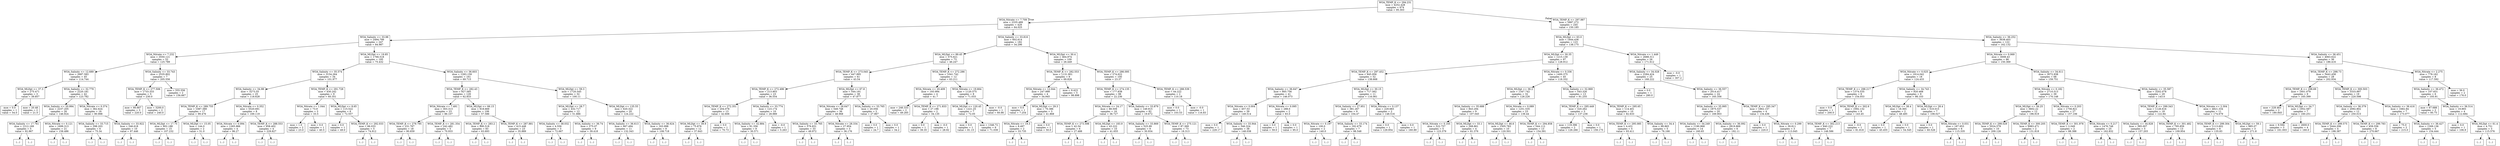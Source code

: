 digraph Tree {
node [shape=box] ;
0 [label="WOA_TEMP_K <= 294.231\nmse = 4252.428\nsamples = 674\nvalue = 95.303"] ;
1 [label="WOA_Nitrate <= 7.709\nmse = 2335.489\nsamples = 429\nvalue = 64.025"] ;
0 -> 1 [labeldistance=2.5, labelangle=45, headlabel="True"] ;
2 [label="WOA_Salinity <= 33.98\nmse = 2494.799\nsamples = 247\nvalue = 84.987"] ;
1 -> 2 ;
3 [label="WOA_Nitrate <= 7.232\nmse = 3550.121\nsamples = 52\nvalue = 125.789"] ;
2 -> 3 ;
4 [label="WOA_Salinity <= 12.689\nmse = 2687.583\nsamples = 45\nvalue = 114.744"] ;
3 -> 4 ;
5 [label="WOA_MLDpt <= 37.3\nmse = 275.471\nsamples = 3\nvalue = 39.857"] ;
4 -> 5 ;
6 [label="mse = 0.0\nsamples = 1\nvalue = 54.0"] ;
5 -> 6 ;
7 [label="mse = 20.48\nsamples = 2\nvalue = 21.0"] ;
5 -> 7 ;
8 [label="WOA_Salinity <= 32.779\nmse = 2220.181\nsamples = 42\nvalue = 123.782"] ;
4 -> 8 ;
9 [label="WOA_Salinity <= 20.994\nmse = 2237.205\nsamples = 26\nvalue = 146.924"] ;
8 -> 9 ;
10 [label="WOA_Salinity <= 17.761\nmse = 1212.169\nsamples = 5\nvalue = 92.967"] ;
9 -> 10 ;
11 [label="(...)"] ;
10 -> 11 ;
14 [label="(...)"] ;
10 -> 14 ;
17 [label="WOA_Nitrate <= 0.121\nmse = 1699.313\nsamples = 21\nvalue = 158.486"] ;
9 -> 17 ;
18 [label="(...)"] ;
17 -> 18 ;
21 [label="(...)"] ;
17 -> 21 ;
52 [label="WOA_Nitrate <= 0.374\nmse = 362.624\nsamples = 16\nvalue = 90.998"] ;
8 -> 52 ;
53 [label="WOA_Salinity <= 33.715\nmse = 298.203\nsamples = 6\nvalue = 75.34"] ;
52 -> 53 ;
54 [label="(...)"] ;
53 -> 54 ;
59 [label="(...)"] ;
53 -> 59 ;
60 [label="WOA_Salinity <= 33.922\nmse = 246.618\nsamples = 10\nvalue = 97.446"] ;
52 -> 60 ;
61 [label="(...)"] ;
60 -> 61 ;
76 [label="(...)"] ;
60 -> 76 ;
79 [label="WOA_Salinity <= 33.743\nmse = 2535.802\nsamples = 7\nvalue = 205.556"] ;
3 -> 79 ;
80 [label="WOA_TEMP_K <= 277.506\nmse = 1733.333\nsamples = 5\nvalue = 230.0"] ;
79 -> 80 ;
81 [label="mse = 66.667\nsamples = 3\nvalue = 220.0"] ;
80 -> 81 ;
82 [label="mse = 3200.0\nsamples = 2\nvalue = 240.0"] ;
80 -> 82 ;
83 [label="mse = 555.556\nsamples = 2\nvalue = 156.667"] ;
79 -> 83 ;
84 [label="WOA_MLDpt <= 19.85\nmse = 1766.518\nsamples = 195\nvalue = 75.432"] ;
2 -> 84 ;
85 [label="WOA_Salinity <= 35.574\nmse = 3154.264\nsamples = 34\nvalue = 101.977"] ;
84 -> 85 ;
86 [label="WOA_Salinity <= 34.98\nmse = 3273.55\nsamples = 25\nvalue = 118.628"] ;
85 -> 86 ;
87 [label="WOA_TEMP_K <= 289.755\nmse = 1087.389\nsamples = 17\nvalue = 99.476"] ;
86 -> 87 ;
88 [label="WOA_MLDpt <= 17.75\nmse = 802.188\nsamples = 15\nvalue = 107.232"] ;
87 -> 88 ;
89 [label="(...)"] ;
88 -> 89 ;
110 [label="(...)"] ;
88 -> 110 ;
115 [label="WOA_MLDpt <= 15.05\nmse = 144.0\nsamples = 2\nvalue = 51.0"] ;
87 -> 115 ;
116 [label="(...)"] ;
115 -> 116 ;
117 [label="(...)"] ;
115 -> 117 ;
118 [label="WOA_Nitrate <= 0.352\nmse = 5520.691\nsamples = 8\nvalue = 169.119"] ;
86 -> 118 ;
119 [label="WOA_Nitrate <= 0.094\nmse = 1265.966\nsamples = 4\nvalue = 96.27"] ;
118 -> 119 ;
120 [label="(...)"] ;
119 -> 120 ;
121 [label="(...)"] ;
119 -> 121 ;
124 [label="WOA_TEMP_K <= 288.553\nmse = 958.402\nsamples = 4\nvalue = 229.827"] ;
118 -> 124 ;
125 [label="(...)"] ;
124 -> 125 ;
126 [label="(...)"] ;
124 -> 126 ;
131 [label="WOA_TEMP_K <= 291.728\nmse = 430.242\nsamples = 9\nvalue = 60.351"] ;
85 -> 131 ;
132 [label="WOA_Nitrate <= 1.044\nmse = 73.9\nsamples = 3\nvalue = 33.5"] ;
131 -> 132 ;
133 [label="mse = 1.0\nsamples = 2\nvalue = 23.0"] ;
132 -> 133 ;
134 [label="mse = 0.0\nsamples = 1\nvalue = 40.5"] ;
132 -> 134 ;
135 [label="WOA_MLDpt <= 8.65\nmse = 115.522\nsamples = 6\nvalue = 72.557"] ;
131 -> 135 ;
136 [label="mse = 0.0\nsamples = 1\nvalue = 49.0"] ;
135 -> 136 ;
137 [label="WOA_TEMP_K <= 292.033\nmse = 66.033\nsamples = 5\nvalue = 74.912"] ;
135 -> 137 ;
138 [label="(...)"] ;
137 -> 138 ;
139 [label="(...)"] ;
137 -> 139 ;
144 [label="WOA_Salinity <= 36.603\nmse = 1283.159\nsamples = 161\nvalue = 69.715"] ;
84 -> 144 ;
145 [label="WOA_TEMP_K <= 282.43\nmse = 927.585\nsamples = 129\nvalue = 62.833"] ;
144 -> 145 ;
146 [label="WOA_Nitrate <= 7.491\nmse = 303.313\nsamples = 23\nvalue = 86.107"] ;
145 -> 146 ;
147 [label="WOA_TEMP_K <= 279.795\nmse = 231.767\nsamples = 18\nvalue = 90.659"] ;
146 -> 147 ;
148 [label="(...)"] ;
147 -> 148 ;
149 [label="(...)"] ;
147 -> 149 ;
168 [label="WOA_TEMP_K <= 281.354\nmse = 242.482\nsamples = 5\nvalue = 70.933"] ;
146 -> 168 ;
169 [label="(...)"] ;
168 -> 169 ;
172 [label="(...)"] ;
168 -> 172 ;
177 [label="WOA_MLDpt <= 66.15\nmse = 918.669\nsamples = 106\nvalue = 57.586"] ;
145 -> 177 ;
178 [label="WOA_TEMP_K <= 283.2\nmse = 890.518\nsamples = 83\nvalue = 63.693"] ;
177 -> 178 ;
179 [label="(...)"] ;
178 -> 179 ;
182 [label="(...)"] ;
178 -> 182 ;
313 [label="WOA_TEMP_K <= 287.881\nmse = 415.448\nsamples = 23\nvalue = 35.889"] ;
177 -> 313 ;
314 [label="(...)"] ;
313 -> 314 ;
333 [label="(...)"] ;
313 -> 333 ;
346 [label="WOA_MLDpt <= 59.3\nmse = 1720.545\nsamples = 32\nvalue = 100.11"] ;
144 -> 346 ;
347 [label="WOA_MLDpt <= 28.7\nmse = 432.717\nsamples = 12\nvalue = 51.886"] ;
346 -> 347 ;
348 [label="WOA_Salinity <= 38.032\nmse = 4.556\nsamples = 3\nvalue = 72.667"] ;
347 -> 348 ;
349 [label="(...)"] ;
348 -> 349 ;
350 [label="(...)"] ;
348 -> 350 ;
351 [label="WOA_Salinity <= 36.74\nmse = 275.07\nsamples = 9\nvalue = 39.418"] ;
347 -> 351 ;
352 [label="(...)"] ;
351 -> 352 ;
355 [label="(...)"] ;
351 -> 355 ;
366 [label="WOA_MLDpt <= 135.55\nmse = 620.322\nsamples = 20\nvalue = 124.222"] ;
346 -> 366 ;
367 [label="WOA_Salinity <= 36.613\nmse = 667.494\nsamples = 11\nvalue = 132.343"] ;
366 -> 367 ;
368 [label="(...)"] ;
367 -> 368 ;
371 [label="(...)"] ;
367 -> 371 ;
376 [label="WOA_Salinity <= 36.624\nmse = 163.998\nsamples = 9\nvalue = 108.718"] ;
366 -> 376 ;
377 [label="(...)"] ;
376 -> 377 ;
384 [label="(...)"] ;
376 -> 384 ;
387 [label="WOA_Salinity <= 33.816\nmse = 602.614\nsamples = 182\nvalue = 34.296"] ;
1 -> 387 ;
388 [label="WOA_MLDpt <= 89.45\nmse = 575.621\nsamples = 73\nvalue = 46.247"] ;
387 -> 388 ;
389 [label="WOA_TEMP_K <= 273.045\nmse = 447.995\nsamples = 61\nvalue = 43.54"] ;
388 -> 389 ;
390 [label="WOA_TEMP_K <= 272.496\nmse = 213.903\nsamples = 23\nvalue = 36.554"] ;
389 -> 390 ;
391 [label="WOA_TEMP_K <= 272.351\nmse = 204.078\nsamples = 13\nvalue = 42.606"] ;
390 -> 391 ;
392 [label="WOA_MLDpt <= 39.9\nmse = 75.876\nsamples = 12\nvalue = 37.643"] ;
391 -> 392 ;
393 [label="(...)"] ;
392 -> 393 ;
398 [label="(...)"] ;
392 -> 398 ;
405 [label="mse = 0.0\nsamples = 1\nvalue = 70.73"] ;
391 -> 405 ;
406 [label="WOA_Salinity <= 33.774\nmse = 123.174\nsamples = 10\nvalue = 28.989"] ;
390 -> 406 ;
407 [label="WOA_Salinity <= 32.884\nmse = 91.356\nsamples = 9\nvalue = 30.571"] ;
406 -> 407 ;
408 [label="(...)"] ;
407 -> 408 ;
409 [label="(...)"] ;
407 -> 409 ;
416 [label="mse = -0.0\nsamples = 1\nvalue = 5.263"] ;
406 -> 416 ;
417 [label="WOA_MLDpt <= 67.8\nmse = 544.191\nsamples = 38\nvalue = 47.877"] ;
389 -> 417 ;
418 [label="WOA_Nitrate <= 26.647\nmse = 549.748\nsamples = 36\nvalue = 48.968"] ;
417 -> 418 ;
419 [label="WOA_Salinity <= 33.765\nmse = 576.831\nsamples = 33\nvalue = 49.972"] ;
418 -> 419 ;
420 [label="(...)"] ;
419 -> 420 ;
443 [label="(...)"] ;
419 -> 443 ;
446 [label="WOA_Nitrate <= 28.334\nmse = 27.954\nsamples = 3\nvalue = 36.176"] ;
418 -> 446 ;
447 [label="(...)"] ;
446 -> 447 ;
450 [label="(...)"] ;
446 -> 450 ;
451 [label="WOA_Salinity <= 33.765\nmse = 20.056\nsamples = 2\nvalue = 27.867"] ;
417 -> 451 ;
452 [label="mse = 0.0\nsamples = 1\nvalue = 24.7"] ;
451 -> 452 ;
453 [label="mse = 0.0\nsamples = 1\nvalue = 34.2"] ;
451 -> 453 ;
454 [label="WOA_TEMP_K <= 272.286\nmse = 1041.742\nsamples = 12\nvalue = 63.211"] ;
388 -> 454 ;
455 [label="WOA_Nitrate <= 20.409\nmse = 193.994\nsamples = 4\nvalue = 41.7"] ;
454 -> 455 ;
456 [label="mse = 246.333\nsamples = 2\nvalue = 49.265"] ;
455 -> 456 ;
457 [label="WOA_TEMP_K <= 271.833\nmse = 27.196\nsamples = 2\nvalue = 34.135"] ;
455 -> 457 ;
458 [label="mse = 0.0\nsamples = 1\nvalue = 39.35"] ;
457 -> 458 ;
459 [label="mse = -0.0\nsamples = 1\nvalue = 28.92"] ;
457 -> 459 ;
460 [label="WOA_Nitrate <= 19.664\nmse = 1120.575\nsamples = 8\nvalue = 71.033"] ;
454 -> 460 ;
461 [label="WOA_MLDpt <= 120.45\nmse = 1221.25\nsamples = 7\nvalue = 72.05"] ;
460 -> 461 ;
462 [label="mse = 0.0\nsamples = 1\nvalue = 81.15"] ;
461 -> 462 ;
463 [label="mse = 1346.72\nsamples = 6\nvalue = 71.039"] ;
461 -> 463 ;
464 [label="mse = -0.0\nsamples = 1\nvalue = 60.86"] ;
460 -> 464 ;
465 [label="WOA_MLDpt <= 30.4\nmse = 464.974\nsamples = 109\nvalue = 26.449"] ;
387 -> 465 ;
466 [label="WOA_TEMP_K <= 282.553\nmse = 1131.901\nsamples = 9\nvalue = 69.828"] ;
465 -> 466 ;
467 [label="WOA_Nitrate <= 12.044\nmse = 247.999\nsamples = 4\nvalue = 34.945"] ;
466 -> 467 ;
468 [label="mse = 0.0\nsamples = 1\nvalue = 7.254"] ;
467 -> 468 ;
469 [label="WOA_MLDpt <= 29.3\nmse = 70.386\nsamples = 3\nvalue = 41.868"] ;
467 -> 469 ;
470 [label="WOA_Nitrate <= 19.3\nmse = 8.497\nsamples = 2\nvalue = 33.735"] ;
469 -> 470 ;
471 [label="(...)"] ;
470 -> 471 ;
472 [label="(...)"] ;
470 -> 472 ;
473 [label="mse = 0.0\nsamples = 1\nvalue = 50.0"] ;
469 -> 473 ;
474 [label="mse = 9.423\nsamples = 5\nvalue = 98.898"] ;
466 -> 474 ;
475 [label="WOA_TEMP_K <= 286.095\nmse = 274.622\nsamples = 100\nvalue = 23.37"] ;
465 -> 475 ;
476 [label="WOA_TEMP_K <= 274.135\nmse = 177.838\nsamples = 98\nvalue = 22.236"] ;
475 -> 476 ;
477 [label="WOA_Nitrate <= 24.17\nmse = 88.509\nsamples = 16\nvalue = 36.727"] ;
476 -> 477 ;
478 [label="WOA_TEMP_K <= 273.598\nmse = 42.54\nsamples = 6\nvalue = 27.488"] ;
477 -> 478 ;
479 [label="(...)"] ;
478 -> 479 ;
484 [label="(...)"] ;
478 -> 484 ;
489 [label="WOA_MLDpt <= 183.9\nmse = 43.222\nsamples = 10\nvalue = 41.655"] ;
477 -> 489 ;
490 [label="(...)"] ;
489 -> 490 ;
503 [label="(...)"] ;
489 -> 503 ;
506 [label="WOA_Salinity <= 33.879\nmse = 149.915\nsamples = 82\nvalue = 19.672"] ;
476 -> 506 ;
507 [label="WOA_Salinity <= 33.869\nmse = 525.99\nsamples = 9\nvalue = 30.934"] ;
506 -> 507 ;
508 [label="(...)"] ;
507 -> 508 ;
523 [label="(...)"] ;
507 -> 523 ;
524 [label="WOA_TEMP_K <= 275.121\nmse = 87.369\nsamples = 73\nvalue = 18.313"] ;
506 -> 524 ;
525 [label="(...)"] ;
524 -> 525 ;
544 [label="(...)"] ;
524 -> 544 ;
615 [label="WOA_TEMP_K <= 288.539\nmse = 44.222\nsamples = 2\nvalue = 110.18"] ;
475 -> 615 ;
616 [label="mse = 0.0\nsamples = 1\nvalue = 103.53"] ;
615 -> 616 ;
617 [label="mse = -0.0\nsamples = 1\nvalue = 116.83"] ;
615 -> 617 ;
618 [label="WOA_TEMP_K <= 297.987\nmse = 2887.272\nsamples = 245\nvalue = 150.185"] ;
0 -> 618 [labeldistance=2.5, labelangle=-45, headlabel="False"] ;
619 [label="WOA_MLDpt <= 63.0\nmse = 1844.436\nsamples = 123\nvalue = 138.175"] ;
618 -> 619 ;
620 [label="WOA_MLDpt <= 30.35\nmse = 1215.139\nsamples = 97\nvalue = 128.912"] ;
619 -> 620 ;
621 [label="WOA_TEMP_K <= 297.452\nmse = 845.956\nsamples = 52\nvalue = 138.668"] ;
620 -> 621 ;
622 [label="WOA_Salinity <= 36.647\nmse = 665.756\nsamples = 41\nvalue = 146.073"] ;
621 -> 622 ;
623 [label="WOA_Nitrate <= 0.004\nmse = 457.53\nsamples = 39\nvalue = 149.514"] ;
622 -> 623 ;
624 [label="mse = 0.0\nsamples = 1\nvalue = 229.17"] ;
623 -> 624 ;
625 [label="WOA_Salinity <= 33.944\nmse = 346.324\nsamples = 38\nvalue = 148.038"] ;
623 -> 625 ;
626 [label="(...)"] ;
625 -> 626 ;
655 [label="(...)"] ;
625 -> 655 ;
680 [label="WOA_Nitrate <= 0.095\nmse = 288.0\nsamples = 2\nvalue = 83.0"] ;
622 -> 680 ;
681 [label="mse = 0.0\nsamples = 1\nvalue = 59.0"] ;
680 -> 681 ;
682 [label="mse = 0.0\nsamples = 1\nvalue = 95.0"] ;
680 -> 682 ;
683 [label="WOA_MLDpt <= 30.15\nmse = 717.562\nsamples = 11\nvalue = 116.061"] ;
621 -> 683 ;
684 [label="WOA_Salinity <= 27.951\nmse = 381.267\nsamples = 9\nvalue = 104.47"] ;
683 -> 684 ;
685 [label="WOA_Nitrate <= 0.197\nmse = 100.0\nsamples = 2\nvalue = 140.0"] ;
684 -> 685 ;
686 [label="(...)"] ;
685 -> 686 ;
687 [label="(...)"] ;
685 -> 687 ;
688 [label="WOA_Salinity <= 33.174\nmse = 182.679\nsamples = 7\nvalue = 98.548"] ;
684 -> 688 ;
689 [label="(...)"] ;
688 -> 689 ;
692 [label="(...)"] ;
688 -> 692 ;
699 [label="WOA_Nitrate <= 0.137\nmse = 229.683\nsamples = 2\nvalue = 148.516"] ;
683 -> 699 ;
700 [label="mse = 0.0\nsamples = 1\nvalue = 129.954"] ;
699 -> 700 ;
701 [label="mse = 0.0\nsamples = 1\nvalue = 160.89"] ;
699 -> 701 ;
702 [label="WOA_Nitrate <= 0.336\nmse = 1400.375\nsamples = 45\nvalue = 118.332"] ;
620 -> 702 ;
703 [label="WOA_MLDpt <= 36.2\nmse = 1347.742\nsamples = 32\nvalue = 128.226"] ;
702 -> 703 ;
704 [label="WOA_Salinity <= 35.688\nmse = 843.294\nsamples = 9\nvalue = 107.045"] ;
703 -> 704 ;
705 [label="WOA_Nitrate <= 0.165\nmse = 522.757\nsamples = 5\nvalue = 123.379"] ;
704 -> 705 ;
706 [label="(...)"] ;
705 -> 706 ;
711 [label="(...)"] ;
705 -> 711 ;
712 [label="WOA_MLDpt <= 33.1\nmse = 268.861\nsamples = 4\nvalue = 81.376"] ;
704 -> 712 ;
713 [label="(...)"] ;
712 -> 713 ;
716 [label="(...)"] ;
712 -> 716 ;
719 [label="WOA_Nitrate <= 0.089\nmse = 1251.535\nsamples = 23\nvalue = 139.44"] ;
703 -> 719 ;
720 [label="WOA_MLDpt <= 46.6\nmse = 1505.783\nsamples = 10\nvalue = 120.501"] ;
719 -> 720 ;
721 [label="(...)"] ;
720 -> 721 ;
724 [label="(...)"] ;
720 -> 724 ;
737 [label="WOA_TEMP_K <= 294.858\nmse = 544.112\nsamples = 13\nvalue = 154.391"] ;
719 -> 737 ;
738 [label="(...)"] ;
737 -> 738 ;
741 [label="(...)"] ;
737 -> 741 ;
758 [label="WOA_Salinity <= 32.969\nmse = 543.326\nsamples = 13\nvalue = 91.255"] ;
702 -> 758 ;
759 [label="WOA_TEMP_K <= 295.449\nmse = 320.262\nsamples = 3\nvalue = 137.236"] ;
758 -> 759 ;
760 [label="mse = 119.396\nsamples = 2\nvalue = 126.266"] ;
759 -> 760 ;
761 [label="mse = 0.0\nsamples = 1\nvalue = 159.175"] ;
759 -> 761 ;
762 [label="WOA_TEMP_K <= 295.65\nmse = 114.401\nsamples = 10\nvalue = 82.633"] ;
758 -> 762 ;
763 [label="WOA_TEMP_K <= 295.085\nmse = 4.431\nsamples = 5\nvalue = 93.411"] ;
762 -> 763 ;
764 [label="(...)"] ;
763 -> 764 ;
767 [label="(...)"] ;
763 -> 767 ;
772 [label="WOA_Salinity <= 34.4\nmse = 68.865\nsamples = 5\nvalue = 76.166"] ;
762 -> 772 ;
773 [label="(...)"] ;
772 -> 773 ;
776 [label="(...)"] ;
772 -> 776 ;
781 [label="WOA_Nitrate <= 1.449\nmse = 2688.311\nsamples = 26\nvalue = 171.612"] ;
619 -> 781 ;
782 [label="WOA_Salinity <= 34.028\nmse = 2284.424\nsamples = 25\nvalue = 168.222"] ;
781 -> 782 ;
783 [label="mse = 0.0\nsamples = 1\nvalue = 280.0"] ;
782 -> 783 ;
784 [label="WOA_Salinity <= 36.557\nmse = 2014.417\nsamples = 24\nvalue = 165.356"] ;
782 -> 784 ;
785 [label="WOA_Salinity <= 35.995\nmse = 1875.537\nsamples = 20\nvalue = 169.903"] ;
784 -> 785 ;
786 [label="WOA_Salinity <= 34.249\nmse = 1190.968\nsamples = 14\nvalue = 160.65"] ;
785 -> 786 ;
787 [label="(...)"] ;
786 -> 787 ;
788 [label="(...)"] ;
786 -> 788 ;
801 [label="WOA_Salinity <= 36.092\nmse = 2819.869\nsamples = 6\nvalue = 192.11"] ;
785 -> 801 ;
802 [label="(...)"] ;
801 -> 802 ;
803 [label="(...)"] ;
801 -> 803 ;
810 [label="WOA_TEMP_K <= 295.347\nmse = 1862.157\nsamples = 4\nvalue = 134.436"] ;
784 -> 810 ;
811 [label="mse = 0.0\nsamples = 1\nvalue = 220.0"] ;
810 -> 811 ;
812 [label="WOA_Nitrate <= 0.299\nmse = 39.811\nsamples = 3\nvalue = 113.045"] ;
810 -> 812 ;
813 [label="(...)"] ;
812 -> 813 ;
814 [label="(...)"] ;
812 -> 814 ;
815 [label="mse = -0.0\nsamples = 1\nvalue = 307.2"] ;
781 -> 815 ;
816 [label="WOA_Salinity <= 36.252\nmse = 3638.403\nsamples = 122\nvalue = 162.132"] ;
618 -> 816 ;
817 [label="WOA_Nitrate <= 0.069\nmse = 3008.43\nsamples = 86\nvalue = 150.369"] ;
816 -> 817 ;
818 [label="WOA_Nitrate <= 0.025\nmse = 1914.042\nsamples = 18\nvalue = 124.433"] ;
817 -> 818 ;
819 [label="WOA_TEMP_K <= 298.217\nmse = 1374.535\nsamples = 9\nvalue = 154.053"] ;
818 -> 819 ;
820 [label="mse = 0.0\nsamples = 1\nvalue = 200.0"] ;
819 -> 820 ;
821 [label="WOA_TEMP_K <= 302.6\nmse = 1092.132\nsamples = 8\nvalue = 143.45"] ;
819 -> 821 ;
822 [label="WOA_TEMP_K <= 302.213\nmse = 840.222\nsamples = 7\nvalue = 148.586"] ;
821 -> 822 ;
823 [label="(...)"] ;
822 -> 823 ;
834 [label="(...)"] ;
822 -> 834 ;
835 [label="mse = -0.0\nsamples = 1\nvalue = 81.818"] ;
821 -> 835 ;
836 [label="WOA_Salinity <= 34.743\nmse = 920.468\nsamples = 9\nvalue = 98.103"] ;
818 -> 836 ;
837 [label="WOA_MLDpt <= 38.4\nmse = 18.365\nsamples = 2\nvalue = 48.485"] ;
836 -> 837 ;
838 [label="mse = 0.0\nsamples = 1\nvalue = 45.455"] ;
837 -> 838 ;
839 [label="mse = 0.0\nsamples = 1\nvalue = 54.545"] ;
837 -> 839 ;
840 [label="WOA_MLDpt <= 28.4\nmse = 510.015\nsamples = 7\nvalue = 108.027"] ;
836 -> 840 ;
841 [label="mse = 0.0\nsamples = 1\nvalue = 60.526"] ;
840 -> 841 ;
842 [label="WOA_Nitrate <= 0.031\nmse = 187.953\nsamples = 6\nvalue = 115.335"] ;
840 -> 842 ;
843 [label="(...)"] ;
842 -> 843 ;
846 [label="(...)"] ;
842 -> 846 ;
853 [label="WOA_Salinity <= 34.611\nmse = 3072.938\nsamples = 68\nvalue = 159.751"] ;
817 -> 853 ;
854 [label="WOA_Nitrate <= 0.182\nmse = 2710.513\nsamples = 39\nvalue = 170.148"] ;
853 -> 854 ;
855 [label="WOA_MLDpt <= 56.25\nmse = 3602.22\nsamples = 12\nvalue = 196.919"] ;
854 -> 855 ;
856 [label="WOA_TEMP_K <= 299.029\nmse = 2024.579\nsamples = 10\nvalue = 209.126"] ;
855 -> 856 ;
857 [label="(...)"] ;
856 -> 857 ;
858 [label="(...)"] ;
856 -> 858 ;
867 [label="WOA_TEMP_K <= 300.205\nmse = 6983.471\nsamples = 2\nvalue = 131.818"] ;
855 -> 867 ;
868 [label="(...)"] ;
867 -> 868 ;
869 [label="(...)"] ;
867 -> 869 ;
870 [label="WOA_Nitrate <= 0.203\nmse = 1756.821\nsamples = 27\nvalue = 157.106"] ;
854 -> 870 ;
871 [label="WOA_TEMP_K <= 301.978\nmse = 2.049\nsamples = 2\nvalue = 88.388"] ;
870 -> 871 ;
872 [label="(...)"] ;
871 -> 872 ;
873 [label="(...)"] ;
871 -> 873 ;
874 [label="WOA_Nitrate <= 0.217\nmse = 1476.748\nsamples = 25\nvalue = 162.832"] ;
870 -> 874 ;
875 [label="(...)"] ;
874 -> 875 ;
878 [label="(...)"] ;
874 -> 878 ;
919 [label="WOA_Salinity <= 35.587\nmse = 3202.078\nsamples = 29\nvalue = 143.0"] ;
853 -> 919 ;
920 [label="WOA_TEMP_K <= 299.343\nmse = 1126.616\nsamples = 18\nvalue = 122.84"] ;
919 -> 920 ;
921 [label="WOA_Salinity <= 34.828\nmse = 385.007\nsamples = 5\nvalue = 157.203"] ;
920 -> 921 ;
922 [label="(...)"] ;
921 -> 922 ;
925 [label="(...)"] ;
921 -> 925 ;
928 [label="WOA_TEMP_K <= 301.482\nmse = 795.859\nsamples = 13\nvalue = 109.954"] ;
920 -> 928 ;
929 [label="(...)"] ;
928 -> 929 ;
944 [label="(...)"] ;
928 -> 944 ;
953 [label="WOA_Nitrate <= 2.304\nmse = 4821.334\nsamples = 11\nvalue = 174.679"] ;
919 -> 953 ;
954 [label="WOA_TEMP_K <= 299.304\nmse = 1113.602\nsamples = 8\nvalue = 135.83"] ;
953 -> 954 ;
955 [label="(...)"] ;
954 -> 955 ;
962 [label="(...)"] ;
954 -> 962 ;
969 [label="WOA_MLDpt <= 59.1\nmse = 885.07\nsamples = 3\nvalue = 271.8"] ;
953 -> 969 ;
970 [label="(...)"] ;
969 -> 970 ;
973 [label="(...)"] ;
969 -> 973 ;
974 [label="WOA_Salinity <= 36.451\nmse = 4063.622\nsamples = 36\nvalue = 186.416"] ;
816 -> 974 ;
975 [label="WOA_TEMP_K <= 298.73\nmse = 3442.458\nsamples = 28\nvalue = 202.934"] ;
974 -> 975 ;
976 [label="WOA_TEMP_K <= 298.69\nmse = 1601.079\nsamples = 9\nvalue = 165.399"] ;
975 -> 976 ;
977 [label="mse = 228.463\nsamples = 2\nvalue = 180.845"] ;
976 -> 977 ;
978 [label="WOA_MLDpt <= 34.7\nmse = 1952.587\nsamples = 7\nvalue = 160.251"] ;
976 -> 978 ;
979 [label="mse = 9.594\nsamples = 3\nvalue = 161.003"] ;
978 -> 979 ;
980 [label="mse = 2600.0\nsamples = 4\nvalue = 160.0"] ;
978 -> 980 ;
981 [label="WOA_TEMP_K <= 300.503\nmse = 3333.997\nsamples = 19\nvalue = 220.598"] ;
975 -> 981 ;
982 [label="WOA_Salinity <= 36.379\nmse = 2092.802\nsamples = 12\nvalue = 250.015"] ;
981 -> 982 ;
983 [label="WOA_TEMP_K <= 299.575\nmse = 2444.206\nsamples = 4\nvalue = 198.387"] ;
982 -> 983 ;
984 [label="(...)"] ;
983 -> 984 ;
985 [label="(...)"] ;
983 -> 985 ;
986 [label="WOA_TEMP_K <= 299.783\nmse = 459.556\nsamples = 8\nvalue = 270.667"] ;
982 -> 986 ;
987 [label="(...)"] ;
986 -> 987 ;
990 [label="(...)"] ;
986 -> 990 ;
993 [label="WOA_Salinity <= 36.416\nmse = 1682.84\nsamples = 7\nvalue = 173.077"] ;
981 -> 993 ;
994 [label="mse = 75.0\nsamples = 2\nvalue = 215.0"] ;
993 -> 994 ;
995 [label="WOA_Salinity <= 36.427\nmse = 1269.136\nsamples = 5\nvalue = 154.444"] ;
993 -> 995 ;
996 [label="(...)"] ;
995 -> 996 ;
997 [label="(...)"] ;
995 -> 997 ;
998 [label="WOA_Nitrate <= 2.275\nmse = 778.162\nsamples = 8\nvalue = 117.592"] ;
974 -> 998 ;
999 [label="WOA_Salinity <= 36.472\nmse = 107.831\nsamples = 6\nvalue = 105.91"] ;
998 -> 999 ;
1000 [label="mse = 67.688\nsamples = 2\nvalue = 95.75"] ;
999 -> 1000 ;
1001 [label="WOA_Salinity <= 36.514\nmse = 19.893\nsamples = 4\nvalue = 112.684"] ;
999 -> 1001 ;
1002 [label="mse = 0.0\nsamples = 1\nvalue = 106.9"] ;
1001 -> 1002 ;
1003 [label="WOA_MLDpt <= 61.4\nmse = 4.751\nsamples = 3\nvalue = 115.576"] ;
1001 -> 1003 ;
1004 [label="(...)"] ;
1003 -> 1004 ;
1007 [label="(...)"] ;
1003 -> 1007 ;
1008 [label="mse = 36.0\nsamples = 2\nvalue = 176.0"] ;
998 -> 1008 ;
}